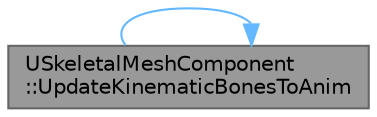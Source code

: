 digraph "USkeletalMeshComponent::UpdateKinematicBonesToAnim"
{
 // INTERACTIVE_SVG=YES
 // LATEX_PDF_SIZE
  bgcolor="transparent";
  edge [fontname=Helvetica,fontsize=10,labelfontname=Helvetica,labelfontsize=10];
  node [fontname=Helvetica,fontsize=10,shape=box,height=0.2,width=0.4];
  rankdir="LR";
  Node1 [id="Node000001",label="USkeletalMeshComponent\l::UpdateKinematicBonesToAnim",height=0.2,width=0.4,color="gray40", fillcolor="grey60", style="filled", fontcolor="black",tooltip="Iterate over each physics body in the physics for this mesh, and for each 'kinematic' (ie fixed or de..."];
  Node1 -> Node1 [id="edge1_Node000001_Node000001",color="steelblue1",style="solid",tooltip=" "];
}
